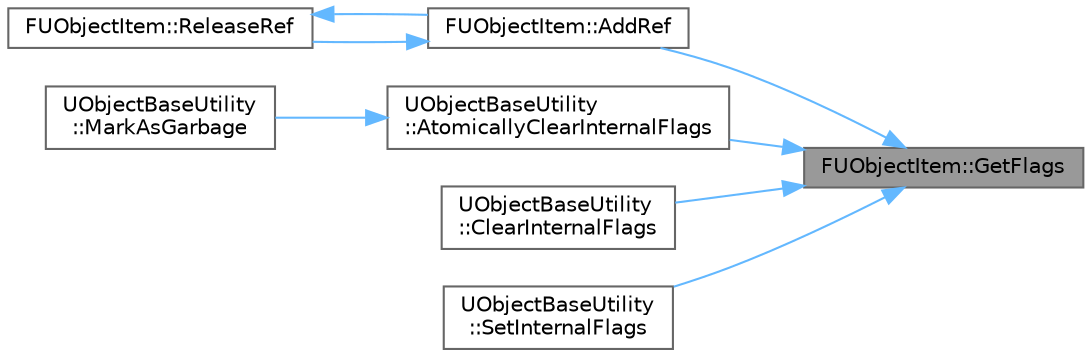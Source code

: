 digraph "FUObjectItem::GetFlags"
{
 // INTERACTIVE_SVG=YES
 // LATEX_PDF_SIZE
  bgcolor="transparent";
  edge [fontname=Helvetica,fontsize=10,labelfontname=Helvetica,labelfontsize=10];
  node [fontname=Helvetica,fontsize=10,shape=box,height=0.2,width=0.4];
  rankdir="RL";
  Node1 [id="Node000001",label="FUObjectItem::GetFlags",height=0.2,width=0.4,color="gray40", fillcolor="grey60", style="filled", fontcolor="black",tooltip=" "];
  Node1 -> Node2 [id="edge1_Node000001_Node000002",dir="back",color="steelblue1",style="solid",tooltip=" "];
  Node2 [id="Node000002",label="FUObjectItem::AddRef",height=0.2,width=0.4,color="grey40", fillcolor="white", style="filled",URL="$dc/d55/structFUObjectItem.html#a172e48377355faeeb9d03bfc7dc3d03d",tooltip=" "];
  Node2 -> Node3 [id="edge2_Node000002_Node000003",dir="back",color="steelblue1",style="solid",tooltip=" "];
  Node3 [id="Node000003",label="FUObjectItem::ReleaseRef",height=0.2,width=0.4,color="grey40", fillcolor="white", style="filled",URL="$dc/d55/structFUObjectItem.html#a6cca890b601283525da5ea13b91bf4ec",tooltip=" "];
  Node3 -> Node2 [id="edge3_Node000003_Node000002",dir="back",color="steelblue1",style="solid",tooltip=" "];
  Node1 -> Node4 [id="edge4_Node000001_Node000004",dir="back",color="steelblue1",style="solid",tooltip=" "];
  Node4 [id="Node000004",label="UObjectBaseUtility\l::AtomicallyClearInternalFlags",height=0.2,width=0.4,color="grey40", fillcolor="white", style="filled",URL="$d6/d7b/classUObjectBaseUtility.html#a7c2b1d3d1b77d95070e458a58df64491",tooltip="Atomically clears passed in internal flags."];
  Node4 -> Node5 [id="edge5_Node000004_Node000005",dir="back",color="steelblue1",style="solid",tooltip=" "];
  Node5 [id="Node000005",label="UObjectBaseUtility\l::MarkAsGarbage",height=0.2,width=0.4,color="grey40", fillcolor="white", style="filled",URL="$d6/d7b/classUObjectBaseUtility.html#a26f42e288cf052295b8690adbd146af4",tooltip="Marks this object as Garbage."];
  Node1 -> Node6 [id="edge6_Node000001_Node000006",dir="back",color="steelblue1",style="solid",tooltip=" "];
  Node6 [id="Node000006",label="UObjectBaseUtility\l::ClearInternalFlags",height=0.2,width=0.4,color="grey40", fillcolor="white", style="filled",URL="$d6/d7b/classUObjectBaseUtility.html#ac43ab0f4e31ae35f176fa9a3e19e1c07",tooltip="Clears passed in internal flags."];
  Node1 -> Node7 [id="edge7_Node000001_Node000007",dir="back",color="steelblue1",style="solid",tooltip=" "];
  Node7 [id="Node000007",label="UObjectBaseUtility\l::SetInternalFlags",height=0.2,width=0.4,color="grey40", fillcolor="white", style="filled",URL="$d6/d7b/classUObjectBaseUtility.html#a75b4e5a3121bf2249fc1f9226814ba7c",tooltip="Clears passed in internal flags."];
}

